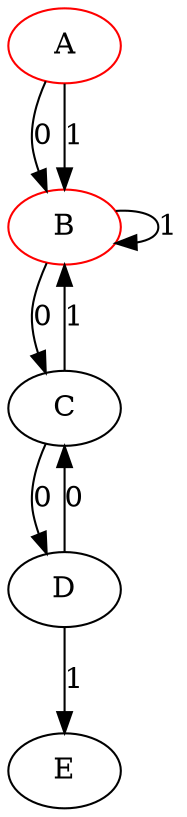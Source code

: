 digraph{
A [color = "green"];
A
B
C
D
A->B [label ="0"];
A->B [label ="1"];
B->C [label ="0"];
B->B [label ="1"];
C->D [label ="0"];
C->B [label ="1"];
D->C [label ="0"];
D->E [label ="1"];
A [color="red"]
B [color="red"]
}